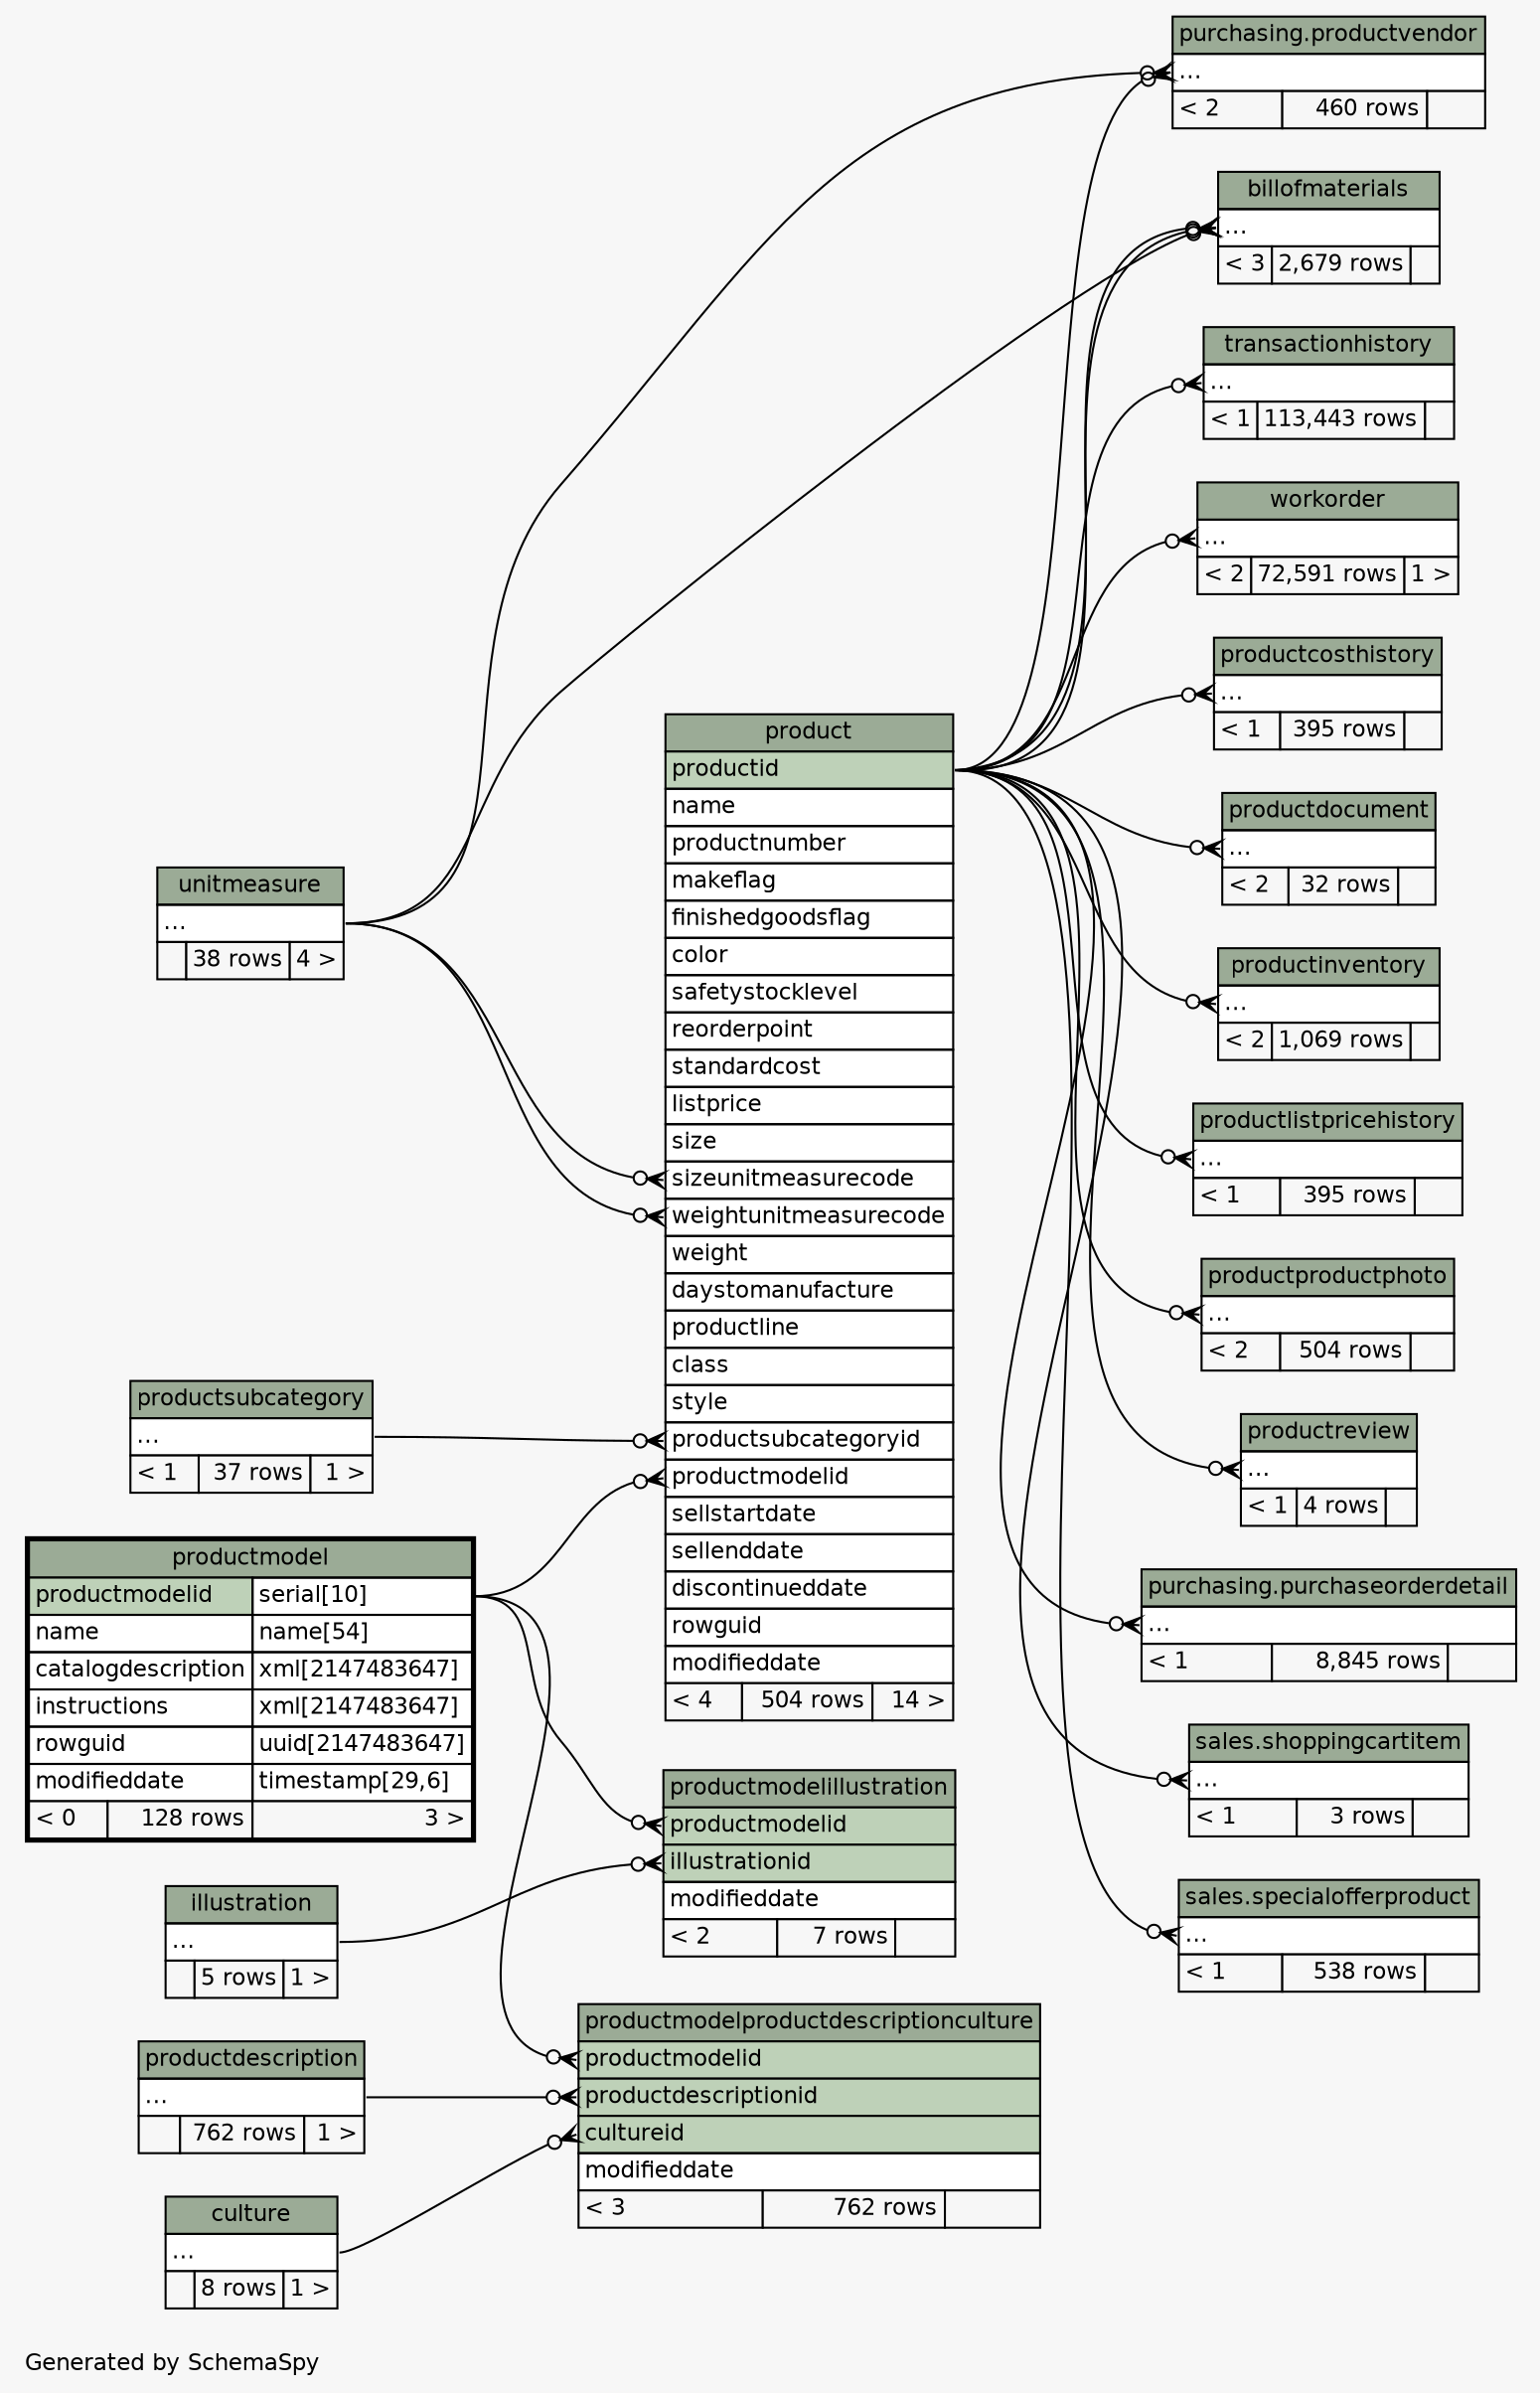 // dot 2.40.1 on Linux 5.4.0-51-generic
// SchemaSpy rev 590
digraph "twoDegreesRelationshipsDiagram" {
  graph [
    rankdir="RL"
    bgcolor="#f7f7f7"
    label="\nGenerated by SchemaSpy"
    labeljust="l"
    nodesep="0.18"
    ranksep="0.46"
    fontname="Helvetica"
    fontsize="11"
  ];
  node [
    fontname="Helvetica"
    fontsize="11"
    shape="plaintext"
  ];
  edge [
    arrowsize="0.8"
  ];
  "billofmaterials":"elipses":w -> "product":"productid":e [arrowhead=none dir=back arrowtail=crowodot];
  "billofmaterials":"elipses":w -> "product":"productid":e [arrowhead=none dir=back arrowtail=crowodot];
  "billofmaterials":"elipses":w -> "unitmeasure":"elipses":e [arrowhead=none dir=back arrowtail=crowodot];
  "product":"productmodelid":w -> "productmodel":"productmodelid.type":e [arrowhead=none dir=back arrowtail=crowodot];
  "product":"productsubcategoryid":w -> "productsubcategory":"elipses":e [arrowhead=none dir=back arrowtail=crowodot];
  "product":"sizeunitmeasurecode":w -> "unitmeasure":"elipses":e [arrowhead=none dir=back arrowtail=crowodot];
  "product":"weightunitmeasurecode":w -> "unitmeasure":"elipses":e [arrowhead=none dir=back arrowtail=crowodot];
  "productcosthistory":"elipses":w -> "product":"productid":e [arrowhead=none dir=back arrowtail=crowodot];
  "productdocument":"elipses":w -> "product":"productid":e [arrowhead=none dir=back arrowtail=crowodot];
  "productinventory":"elipses":w -> "product":"productid":e [arrowhead=none dir=back arrowtail=crowodot];
  "productlistpricehistory":"elipses":w -> "product":"productid":e [arrowhead=none dir=back arrowtail=crowodot];
  "productmodelillustration":"illustrationid":w -> "illustration":"elipses":e [arrowhead=none dir=back arrowtail=crowodot];
  "productmodelillustration":"productmodelid":w -> "productmodel":"productmodelid.type":e [arrowhead=none dir=back arrowtail=crowodot];
  "productmodelproductdescriptionculture":"cultureid":w -> "culture":"elipses":e [arrowhead=none dir=back arrowtail=crowodot];
  "productmodelproductdescriptionculture":"productdescriptionid":w -> "productdescription":"elipses":e [arrowhead=none dir=back arrowtail=crowodot];
  "productmodelproductdescriptionculture":"productmodelid":w -> "productmodel":"productmodelid.type":e [arrowhead=none dir=back arrowtail=crowodot];
  "productproductphoto":"elipses":w -> "product":"productid":e [arrowhead=none dir=back arrowtail=crowodot];
  "productreview":"elipses":w -> "product":"productid":e [arrowhead=none dir=back arrowtail=crowodot];
  "purchasing.productvendor":"elipses":w -> "product":"productid":e [arrowhead=none dir=back arrowtail=crowodot];
  "purchasing.productvendor":"elipses":w -> "unitmeasure":"elipses":e [arrowhead=none dir=back arrowtail=crowodot];
  "purchasing.purchaseorderdetail":"elipses":w -> "product":"productid":e [arrowhead=none dir=back arrowtail=crowodot];
  "sales.shoppingcartitem":"elipses":w -> "product":"productid":e [arrowhead=none dir=back arrowtail=crowodot];
  "sales.specialofferproduct":"elipses":w -> "product":"productid":e [arrowhead=none dir=back arrowtail=crowodot];
  "transactionhistory":"elipses":w -> "product":"productid":e [arrowhead=none dir=back arrowtail=crowodot];
  "workorder":"elipses":w -> "product":"productid":e [arrowhead=none dir=back arrowtail=crowodot];
  "billofmaterials" [
    label=<
    <TABLE BORDER="0" CELLBORDER="1" CELLSPACING="0" BGCOLOR="#ffffff">
      <TR><TD COLSPAN="3" BGCOLOR="#9bab96" ALIGN="CENTER">billofmaterials</TD></TR>
      <TR><TD PORT="elipses" COLSPAN="3" ALIGN="LEFT">...</TD></TR>
      <TR><TD ALIGN="LEFT" BGCOLOR="#f7f7f7">&lt; 3</TD><TD ALIGN="RIGHT" BGCOLOR="#f7f7f7">2,679 rows</TD><TD ALIGN="RIGHT" BGCOLOR="#f7f7f7">  </TD></TR>
    </TABLE>>
    URL="billofmaterials.html"
    tooltip="billofmaterials"
  ];
  "culture" [
    label=<
    <TABLE BORDER="0" CELLBORDER="1" CELLSPACING="0" BGCOLOR="#ffffff">
      <TR><TD COLSPAN="3" BGCOLOR="#9bab96" ALIGN="CENTER">culture</TD></TR>
      <TR><TD PORT="elipses" COLSPAN="3" ALIGN="LEFT">...</TD></TR>
      <TR><TD ALIGN="LEFT" BGCOLOR="#f7f7f7">  </TD><TD ALIGN="RIGHT" BGCOLOR="#f7f7f7">8 rows</TD><TD ALIGN="RIGHT" BGCOLOR="#f7f7f7">1 &gt;</TD></TR>
    </TABLE>>
    URL="culture.html"
    tooltip="culture"
  ];
  "illustration" [
    label=<
    <TABLE BORDER="0" CELLBORDER="1" CELLSPACING="0" BGCOLOR="#ffffff">
      <TR><TD COLSPAN="3" BGCOLOR="#9bab96" ALIGN="CENTER">illustration</TD></TR>
      <TR><TD PORT="elipses" COLSPAN="3" ALIGN="LEFT">...</TD></TR>
      <TR><TD ALIGN="LEFT" BGCOLOR="#f7f7f7">  </TD><TD ALIGN="RIGHT" BGCOLOR="#f7f7f7">5 rows</TD><TD ALIGN="RIGHT" BGCOLOR="#f7f7f7">1 &gt;</TD></TR>
    </TABLE>>
    URL="illustration.html"
    tooltip="illustration"
  ];
  "product" [
    label=<
    <TABLE BORDER="0" CELLBORDER="1" CELLSPACING="0" BGCOLOR="#ffffff">
      <TR><TD COLSPAN="3" BGCOLOR="#9bab96" ALIGN="CENTER">product</TD></TR>
      <TR><TD PORT="productid" COLSPAN="3" BGCOLOR="#bed1b8" ALIGN="LEFT">productid</TD></TR>
      <TR><TD PORT="name" COLSPAN="3" ALIGN="LEFT">name</TD></TR>
      <TR><TD PORT="productnumber" COLSPAN="3" ALIGN="LEFT">productnumber</TD></TR>
      <TR><TD PORT="makeflag" COLSPAN="3" ALIGN="LEFT">makeflag</TD></TR>
      <TR><TD PORT="finishedgoodsflag" COLSPAN="3" ALIGN="LEFT">finishedgoodsflag</TD></TR>
      <TR><TD PORT="color" COLSPAN="3" ALIGN="LEFT">color</TD></TR>
      <TR><TD PORT="safetystocklevel" COLSPAN="3" ALIGN="LEFT">safetystocklevel</TD></TR>
      <TR><TD PORT="reorderpoint" COLSPAN="3" ALIGN="LEFT">reorderpoint</TD></TR>
      <TR><TD PORT="standardcost" COLSPAN="3" ALIGN="LEFT">standardcost</TD></TR>
      <TR><TD PORT="listprice" COLSPAN="3" ALIGN="LEFT">listprice</TD></TR>
      <TR><TD PORT="size" COLSPAN="3" ALIGN="LEFT">size</TD></TR>
      <TR><TD PORT="sizeunitmeasurecode" COLSPAN="3" ALIGN="LEFT">sizeunitmeasurecode</TD></TR>
      <TR><TD PORT="weightunitmeasurecode" COLSPAN="3" ALIGN="LEFT">weightunitmeasurecode</TD></TR>
      <TR><TD PORT="weight" COLSPAN="3" ALIGN="LEFT">weight</TD></TR>
      <TR><TD PORT="daystomanufacture" COLSPAN="3" ALIGN="LEFT">daystomanufacture</TD></TR>
      <TR><TD PORT="productline" COLSPAN="3" ALIGN="LEFT">productline</TD></TR>
      <TR><TD PORT="class" COLSPAN="3" ALIGN="LEFT">class</TD></TR>
      <TR><TD PORT="style" COLSPAN="3" ALIGN="LEFT">style</TD></TR>
      <TR><TD PORT="productsubcategoryid" COLSPAN="3" ALIGN="LEFT">productsubcategoryid</TD></TR>
      <TR><TD PORT="productmodelid" COLSPAN="3" ALIGN="LEFT">productmodelid</TD></TR>
      <TR><TD PORT="sellstartdate" COLSPAN="3" ALIGN="LEFT">sellstartdate</TD></TR>
      <TR><TD PORT="sellenddate" COLSPAN="3" ALIGN="LEFT">sellenddate</TD></TR>
      <TR><TD PORT="discontinueddate" COLSPAN="3" ALIGN="LEFT">discontinueddate</TD></TR>
      <TR><TD PORT="rowguid" COLSPAN="3" ALIGN="LEFT">rowguid</TD></TR>
      <TR><TD PORT="modifieddate" COLSPAN="3" ALIGN="LEFT">modifieddate</TD></TR>
      <TR><TD ALIGN="LEFT" BGCOLOR="#f7f7f7">&lt; 4</TD><TD ALIGN="RIGHT" BGCOLOR="#f7f7f7">504 rows</TD><TD ALIGN="RIGHT" BGCOLOR="#f7f7f7">14 &gt;</TD></TR>
    </TABLE>>
    URL="product.html"
    tooltip="product"
  ];
  "productcosthistory" [
    label=<
    <TABLE BORDER="0" CELLBORDER="1" CELLSPACING="0" BGCOLOR="#ffffff">
      <TR><TD COLSPAN="3" BGCOLOR="#9bab96" ALIGN="CENTER">productcosthistory</TD></TR>
      <TR><TD PORT="elipses" COLSPAN="3" ALIGN="LEFT">...</TD></TR>
      <TR><TD ALIGN="LEFT" BGCOLOR="#f7f7f7">&lt; 1</TD><TD ALIGN="RIGHT" BGCOLOR="#f7f7f7">395 rows</TD><TD ALIGN="RIGHT" BGCOLOR="#f7f7f7">  </TD></TR>
    </TABLE>>
    URL="productcosthistory.html"
    tooltip="productcosthistory"
  ];
  "productdescription" [
    label=<
    <TABLE BORDER="0" CELLBORDER="1" CELLSPACING="0" BGCOLOR="#ffffff">
      <TR><TD COLSPAN="3" BGCOLOR="#9bab96" ALIGN="CENTER">productdescription</TD></TR>
      <TR><TD PORT="elipses" COLSPAN="3" ALIGN="LEFT">...</TD></TR>
      <TR><TD ALIGN="LEFT" BGCOLOR="#f7f7f7">  </TD><TD ALIGN="RIGHT" BGCOLOR="#f7f7f7">762 rows</TD><TD ALIGN="RIGHT" BGCOLOR="#f7f7f7">1 &gt;</TD></TR>
    </TABLE>>
    URL="productdescription.html"
    tooltip="productdescription"
  ];
  "productdocument" [
    label=<
    <TABLE BORDER="0" CELLBORDER="1" CELLSPACING="0" BGCOLOR="#ffffff">
      <TR><TD COLSPAN="3" BGCOLOR="#9bab96" ALIGN="CENTER">productdocument</TD></TR>
      <TR><TD PORT="elipses" COLSPAN="3" ALIGN="LEFT">...</TD></TR>
      <TR><TD ALIGN="LEFT" BGCOLOR="#f7f7f7">&lt; 2</TD><TD ALIGN="RIGHT" BGCOLOR="#f7f7f7">32 rows</TD><TD ALIGN="RIGHT" BGCOLOR="#f7f7f7">  </TD></TR>
    </TABLE>>
    URL="productdocument.html"
    tooltip="productdocument"
  ];
  "productinventory" [
    label=<
    <TABLE BORDER="0" CELLBORDER="1" CELLSPACING="0" BGCOLOR="#ffffff">
      <TR><TD COLSPAN="3" BGCOLOR="#9bab96" ALIGN="CENTER">productinventory</TD></TR>
      <TR><TD PORT="elipses" COLSPAN="3" ALIGN="LEFT">...</TD></TR>
      <TR><TD ALIGN="LEFT" BGCOLOR="#f7f7f7">&lt; 2</TD><TD ALIGN="RIGHT" BGCOLOR="#f7f7f7">1,069 rows</TD><TD ALIGN="RIGHT" BGCOLOR="#f7f7f7">  </TD></TR>
    </TABLE>>
    URL="productinventory.html"
    tooltip="productinventory"
  ];
  "productlistpricehistory" [
    label=<
    <TABLE BORDER="0" CELLBORDER="1" CELLSPACING="0" BGCOLOR="#ffffff">
      <TR><TD COLSPAN="3" BGCOLOR="#9bab96" ALIGN="CENTER">productlistpricehistory</TD></TR>
      <TR><TD PORT="elipses" COLSPAN="3" ALIGN="LEFT">...</TD></TR>
      <TR><TD ALIGN="LEFT" BGCOLOR="#f7f7f7">&lt; 1</TD><TD ALIGN="RIGHT" BGCOLOR="#f7f7f7">395 rows</TD><TD ALIGN="RIGHT" BGCOLOR="#f7f7f7">  </TD></TR>
    </TABLE>>
    URL="productlistpricehistory.html"
    tooltip="productlistpricehistory"
  ];
  "productmodel" [
    label=<
    <TABLE BORDER="2" CELLBORDER="1" CELLSPACING="0" BGCOLOR="#ffffff">
      <TR><TD COLSPAN="3" BGCOLOR="#9bab96" ALIGN="CENTER">productmodel</TD></TR>
      <TR><TD PORT="productmodelid" COLSPAN="2" BGCOLOR="#bed1b8" ALIGN="LEFT">productmodelid</TD><TD PORT="productmodelid.type" ALIGN="LEFT">serial[10]</TD></TR>
      <TR><TD PORT="name" COLSPAN="2" ALIGN="LEFT">name</TD><TD PORT="name.type" ALIGN="LEFT">name[54]</TD></TR>
      <TR><TD PORT="catalogdescription" COLSPAN="2" ALIGN="LEFT">catalogdescription</TD><TD PORT="catalogdescription.type" ALIGN="LEFT">xml[2147483647]</TD></TR>
      <TR><TD PORT="instructions" COLSPAN="2" ALIGN="LEFT">instructions</TD><TD PORT="instructions.type" ALIGN="LEFT">xml[2147483647]</TD></TR>
      <TR><TD PORT="rowguid" COLSPAN="2" ALIGN="LEFT">rowguid</TD><TD PORT="rowguid.type" ALIGN="LEFT">uuid[2147483647]</TD></TR>
      <TR><TD PORT="modifieddate" COLSPAN="2" ALIGN="LEFT">modifieddate</TD><TD PORT="modifieddate.type" ALIGN="LEFT">timestamp[29,6]</TD></TR>
      <TR><TD ALIGN="LEFT" BGCOLOR="#f7f7f7">&lt; 0</TD><TD ALIGN="RIGHT" BGCOLOR="#f7f7f7">128 rows</TD><TD ALIGN="RIGHT" BGCOLOR="#f7f7f7">3 &gt;</TD></TR>
    </TABLE>>
    URL="productmodel.html"
    tooltip="productmodel"
  ];
  "productmodelillustration" [
    label=<
    <TABLE BORDER="0" CELLBORDER="1" CELLSPACING="0" BGCOLOR="#ffffff">
      <TR><TD COLSPAN="3" BGCOLOR="#9bab96" ALIGN="CENTER">productmodelillustration</TD></TR>
      <TR><TD PORT="productmodelid" COLSPAN="3" BGCOLOR="#bed1b8" ALIGN="LEFT">productmodelid</TD></TR>
      <TR><TD PORT="illustrationid" COLSPAN="3" BGCOLOR="#bed1b8" ALIGN="LEFT">illustrationid</TD></TR>
      <TR><TD PORT="modifieddate" COLSPAN="3" ALIGN="LEFT">modifieddate</TD></TR>
      <TR><TD ALIGN="LEFT" BGCOLOR="#f7f7f7">&lt; 2</TD><TD ALIGN="RIGHT" BGCOLOR="#f7f7f7">7 rows</TD><TD ALIGN="RIGHT" BGCOLOR="#f7f7f7">  </TD></TR>
    </TABLE>>
    URL="productmodelillustration.html"
    tooltip="productmodelillustration"
  ];
  "productmodelproductdescriptionculture" [
    label=<
    <TABLE BORDER="0" CELLBORDER="1" CELLSPACING="0" BGCOLOR="#ffffff">
      <TR><TD COLSPAN="3" BGCOLOR="#9bab96" ALIGN="CENTER">productmodelproductdescriptionculture</TD></TR>
      <TR><TD PORT="productmodelid" COLSPAN="3" BGCOLOR="#bed1b8" ALIGN="LEFT">productmodelid</TD></TR>
      <TR><TD PORT="productdescriptionid" COLSPAN="3" BGCOLOR="#bed1b8" ALIGN="LEFT">productdescriptionid</TD></TR>
      <TR><TD PORT="cultureid" COLSPAN="3" BGCOLOR="#bed1b8" ALIGN="LEFT">cultureid</TD></TR>
      <TR><TD PORT="modifieddate" COLSPAN="3" ALIGN="LEFT">modifieddate</TD></TR>
      <TR><TD ALIGN="LEFT" BGCOLOR="#f7f7f7">&lt; 3</TD><TD ALIGN="RIGHT" BGCOLOR="#f7f7f7">762 rows</TD><TD ALIGN="RIGHT" BGCOLOR="#f7f7f7">  </TD></TR>
    </TABLE>>
    URL="productmodelproductdescriptionculture.html"
    tooltip="productmodelproductdescriptionculture"
  ];
  "productproductphoto" [
    label=<
    <TABLE BORDER="0" CELLBORDER="1" CELLSPACING="0" BGCOLOR="#ffffff">
      <TR><TD COLSPAN="3" BGCOLOR="#9bab96" ALIGN="CENTER">productproductphoto</TD></TR>
      <TR><TD PORT="elipses" COLSPAN="3" ALIGN="LEFT">...</TD></TR>
      <TR><TD ALIGN="LEFT" BGCOLOR="#f7f7f7">&lt; 2</TD><TD ALIGN="RIGHT" BGCOLOR="#f7f7f7">504 rows</TD><TD ALIGN="RIGHT" BGCOLOR="#f7f7f7">  </TD></TR>
    </TABLE>>
    URL="productproductphoto.html"
    tooltip="productproductphoto"
  ];
  "productreview" [
    label=<
    <TABLE BORDER="0" CELLBORDER="1" CELLSPACING="0" BGCOLOR="#ffffff">
      <TR><TD COLSPAN="3" BGCOLOR="#9bab96" ALIGN="CENTER">productreview</TD></TR>
      <TR><TD PORT="elipses" COLSPAN="3" ALIGN="LEFT">...</TD></TR>
      <TR><TD ALIGN="LEFT" BGCOLOR="#f7f7f7">&lt; 1</TD><TD ALIGN="RIGHT" BGCOLOR="#f7f7f7">4 rows</TD><TD ALIGN="RIGHT" BGCOLOR="#f7f7f7">  </TD></TR>
    </TABLE>>
    URL="productreview.html"
    tooltip="productreview"
  ];
  "productsubcategory" [
    label=<
    <TABLE BORDER="0" CELLBORDER="1" CELLSPACING="0" BGCOLOR="#ffffff">
      <TR><TD COLSPAN="3" BGCOLOR="#9bab96" ALIGN="CENTER">productsubcategory</TD></TR>
      <TR><TD PORT="elipses" COLSPAN="3" ALIGN="LEFT">...</TD></TR>
      <TR><TD ALIGN="LEFT" BGCOLOR="#f7f7f7">&lt; 1</TD><TD ALIGN="RIGHT" BGCOLOR="#f7f7f7">37 rows</TD><TD ALIGN="RIGHT" BGCOLOR="#f7f7f7">1 &gt;</TD></TR>
    </TABLE>>
    URL="productsubcategory.html"
    tooltip="productsubcategory"
  ];
  "purchasing.productvendor" [
    label=<
    <TABLE BORDER="0" CELLBORDER="1" CELLSPACING="0" BGCOLOR="#ffffff">
      <TR><TD COLSPAN="3" BGCOLOR="#9bab96" ALIGN="CENTER">purchasing.productvendor</TD></TR>
      <TR><TD PORT="elipses" COLSPAN="3" ALIGN="LEFT">...</TD></TR>
      <TR><TD ALIGN="LEFT" BGCOLOR="#f7f7f7">&lt; 2</TD><TD ALIGN="RIGHT" BGCOLOR="#f7f7f7">460 rows</TD><TD ALIGN="RIGHT" BGCOLOR="#f7f7f7">  </TD></TR>
    </TABLE>>
    tooltip="purchasing.productvendor"
  ];
  "purchasing.purchaseorderdetail" [
    label=<
    <TABLE BORDER="0" CELLBORDER="1" CELLSPACING="0" BGCOLOR="#ffffff">
      <TR><TD COLSPAN="3" BGCOLOR="#9bab96" ALIGN="CENTER">purchasing.purchaseorderdetail</TD></TR>
      <TR><TD PORT="elipses" COLSPAN="3" ALIGN="LEFT">...</TD></TR>
      <TR><TD ALIGN="LEFT" BGCOLOR="#f7f7f7">&lt; 1</TD><TD ALIGN="RIGHT" BGCOLOR="#f7f7f7">8,845 rows</TD><TD ALIGN="RIGHT" BGCOLOR="#f7f7f7">  </TD></TR>
    </TABLE>>
    tooltip="purchasing.purchaseorderdetail"
  ];
  "sales.shoppingcartitem" [
    label=<
    <TABLE BORDER="0" CELLBORDER="1" CELLSPACING="0" BGCOLOR="#ffffff">
      <TR><TD COLSPAN="3" BGCOLOR="#9bab96" ALIGN="CENTER">sales.shoppingcartitem</TD></TR>
      <TR><TD PORT="elipses" COLSPAN="3" ALIGN="LEFT">...</TD></TR>
      <TR><TD ALIGN="LEFT" BGCOLOR="#f7f7f7">&lt; 1</TD><TD ALIGN="RIGHT" BGCOLOR="#f7f7f7">3 rows</TD><TD ALIGN="RIGHT" BGCOLOR="#f7f7f7">  </TD></TR>
    </TABLE>>
    tooltip="sales.shoppingcartitem"
  ];
  "sales.specialofferproduct" [
    label=<
    <TABLE BORDER="0" CELLBORDER="1" CELLSPACING="0" BGCOLOR="#ffffff">
      <TR><TD COLSPAN="3" BGCOLOR="#9bab96" ALIGN="CENTER">sales.specialofferproduct</TD></TR>
      <TR><TD PORT="elipses" COLSPAN="3" ALIGN="LEFT">...</TD></TR>
      <TR><TD ALIGN="LEFT" BGCOLOR="#f7f7f7">&lt; 1</TD><TD ALIGN="RIGHT" BGCOLOR="#f7f7f7">538 rows</TD><TD ALIGN="RIGHT" BGCOLOR="#f7f7f7">  </TD></TR>
    </TABLE>>
    tooltip="sales.specialofferproduct"
  ];
  "transactionhistory" [
    label=<
    <TABLE BORDER="0" CELLBORDER="1" CELLSPACING="0" BGCOLOR="#ffffff">
      <TR><TD COLSPAN="3" BGCOLOR="#9bab96" ALIGN="CENTER">transactionhistory</TD></TR>
      <TR><TD PORT="elipses" COLSPAN="3" ALIGN="LEFT">...</TD></TR>
      <TR><TD ALIGN="LEFT" BGCOLOR="#f7f7f7">&lt; 1</TD><TD ALIGN="RIGHT" BGCOLOR="#f7f7f7">113,443 rows</TD><TD ALIGN="RIGHT" BGCOLOR="#f7f7f7">  </TD></TR>
    </TABLE>>
    URL="transactionhistory.html"
    tooltip="transactionhistory"
  ];
  "unitmeasure" [
    label=<
    <TABLE BORDER="0" CELLBORDER="1" CELLSPACING="0" BGCOLOR="#ffffff">
      <TR><TD COLSPAN="3" BGCOLOR="#9bab96" ALIGN="CENTER">unitmeasure</TD></TR>
      <TR><TD PORT="elipses" COLSPAN="3" ALIGN="LEFT">...</TD></TR>
      <TR><TD ALIGN="LEFT" BGCOLOR="#f7f7f7">  </TD><TD ALIGN="RIGHT" BGCOLOR="#f7f7f7">38 rows</TD><TD ALIGN="RIGHT" BGCOLOR="#f7f7f7">4 &gt;</TD></TR>
    </TABLE>>
    URL="unitmeasure.html"
    tooltip="unitmeasure"
  ];
  "workorder" [
    label=<
    <TABLE BORDER="0" CELLBORDER="1" CELLSPACING="0" BGCOLOR="#ffffff">
      <TR><TD COLSPAN="3" BGCOLOR="#9bab96" ALIGN="CENTER">workorder</TD></TR>
      <TR><TD PORT="elipses" COLSPAN="3" ALIGN="LEFT">...</TD></TR>
      <TR><TD ALIGN="LEFT" BGCOLOR="#f7f7f7">&lt; 2</TD><TD ALIGN="RIGHT" BGCOLOR="#f7f7f7">72,591 rows</TD><TD ALIGN="RIGHT" BGCOLOR="#f7f7f7">1 &gt;</TD></TR>
    </TABLE>>
    URL="workorder.html"
    tooltip="workorder"
  ];
}
